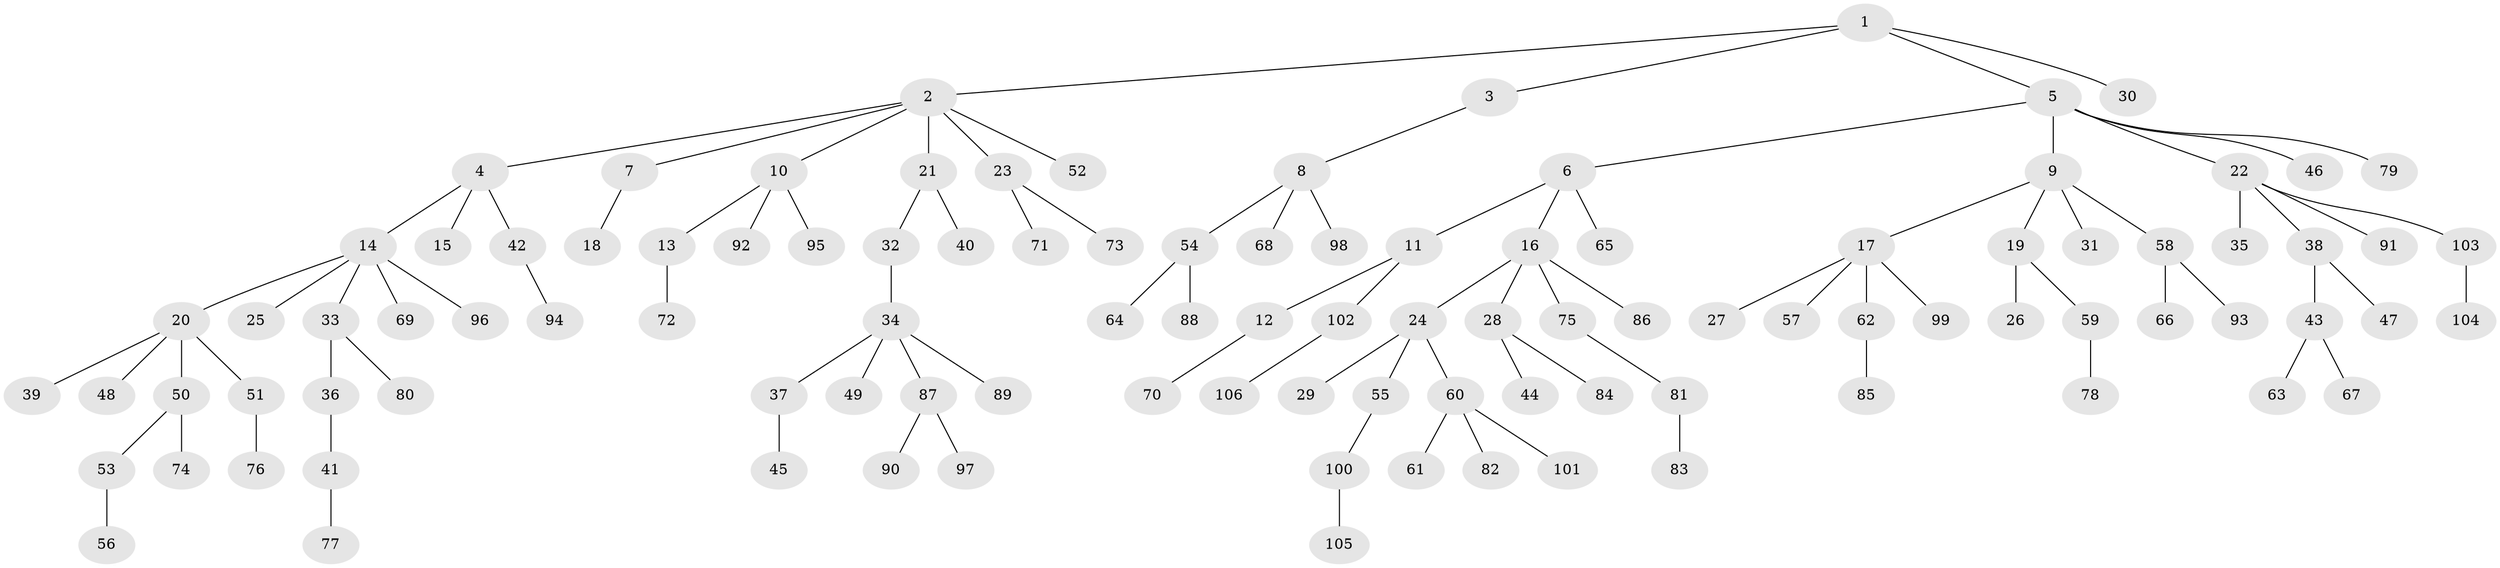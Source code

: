 // coarse degree distribution, {2: 0.22666666666666666, 4: 0.12, 3: 0.10666666666666667, 1: 0.5066666666666667, 5: 0.02666666666666667, 6: 0.013333333333333334}
// Generated by graph-tools (version 1.1) at 2025/37/03/04/25 23:37:17]
// undirected, 106 vertices, 105 edges
graph export_dot {
  node [color=gray90,style=filled];
  1;
  2;
  3;
  4;
  5;
  6;
  7;
  8;
  9;
  10;
  11;
  12;
  13;
  14;
  15;
  16;
  17;
  18;
  19;
  20;
  21;
  22;
  23;
  24;
  25;
  26;
  27;
  28;
  29;
  30;
  31;
  32;
  33;
  34;
  35;
  36;
  37;
  38;
  39;
  40;
  41;
  42;
  43;
  44;
  45;
  46;
  47;
  48;
  49;
  50;
  51;
  52;
  53;
  54;
  55;
  56;
  57;
  58;
  59;
  60;
  61;
  62;
  63;
  64;
  65;
  66;
  67;
  68;
  69;
  70;
  71;
  72;
  73;
  74;
  75;
  76;
  77;
  78;
  79;
  80;
  81;
  82;
  83;
  84;
  85;
  86;
  87;
  88;
  89;
  90;
  91;
  92;
  93;
  94;
  95;
  96;
  97;
  98;
  99;
  100;
  101;
  102;
  103;
  104;
  105;
  106;
  1 -- 2;
  1 -- 3;
  1 -- 5;
  1 -- 30;
  2 -- 4;
  2 -- 7;
  2 -- 10;
  2 -- 21;
  2 -- 23;
  2 -- 52;
  3 -- 8;
  4 -- 14;
  4 -- 15;
  4 -- 42;
  5 -- 6;
  5 -- 9;
  5 -- 22;
  5 -- 46;
  5 -- 79;
  6 -- 11;
  6 -- 16;
  6 -- 65;
  7 -- 18;
  8 -- 54;
  8 -- 68;
  8 -- 98;
  9 -- 17;
  9 -- 19;
  9 -- 31;
  9 -- 58;
  10 -- 13;
  10 -- 92;
  10 -- 95;
  11 -- 12;
  11 -- 102;
  12 -- 70;
  13 -- 72;
  14 -- 20;
  14 -- 25;
  14 -- 33;
  14 -- 69;
  14 -- 96;
  16 -- 24;
  16 -- 28;
  16 -- 75;
  16 -- 86;
  17 -- 27;
  17 -- 57;
  17 -- 62;
  17 -- 99;
  19 -- 26;
  19 -- 59;
  20 -- 39;
  20 -- 48;
  20 -- 50;
  20 -- 51;
  21 -- 32;
  21 -- 40;
  22 -- 35;
  22 -- 38;
  22 -- 91;
  22 -- 103;
  23 -- 71;
  23 -- 73;
  24 -- 29;
  24 -- 55;
  24 -- 60;
  28 -- 44;
  28 -- 84;
  32 -- 34;
  33 -- 36;
  33 -- 80;
  34 -- 37;
  34 -- 49;
  34 -- 87;
  34 -- 89;
  36 -- 41;
  37 -- 45;
  38 -- 43;
  38 -- 47;
  41 -- 77;
  42 -- 94;
  43 -- 63;
  43 -- 67;
  50 -- 53;
  50 -- 74;
  51 -- 76;
  53 -- 56;
  54 -- 64;
  54 -- 88;
  55 -- 100;
  58 -- 66;
  58 -- 93;
  59 -- 78;
  60 -- 61;
  60 -- 82;
  60 -- 101;
  62 -- 85;
  75 -- 81;
  81 -- 83;
  87 -- 90;
  87 -- 97;
  100 -- 105;
  102 -- 106;
  103 -- 104;
}

